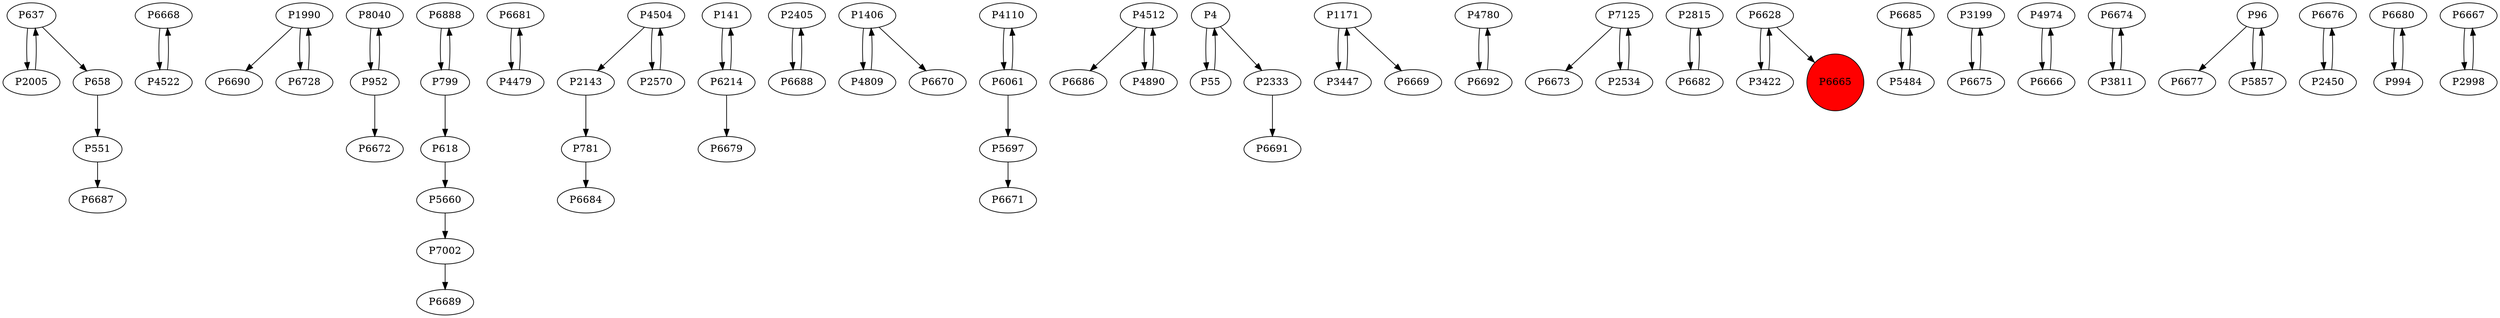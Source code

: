 digraph {
	P637 -> P2005
	P6668 -> P4522
	P1990 -> P6690
	P8040 -> P952
	P6888 -> P799
	P6681 -> P4479
	P618 -> P5660
	P2143 -> P781
	P141 -> P6214
	P2405 -> P6688
	P1406 -> P4809
	P4110 -> P6061
	P1406 -> P6670
	P4512 -> P6686
	P4 -> P55
	P1171 -> P3447
	P4780 -> P6692
	P4522 -> P6668
	P6688 -> P2405
	P781 -> P6684
	P658 -> P551
	P1990 -> P6728
	P551 -> P6687
	P7125 -> P6673
	P6728 -> P1990
	P2815 -> P6682
	P6628 -> P3422
	P6685 -> P5484
	P3199 -> P6675
	P4974 -> P6666
	P6628 -> P6665
	P4504 -> P2143
	P6674 -> P3811
	P4504 -> P2570
	P96 -> P6677
	P799 -> P618
	P637 -> P658
	P96 -> P5857
	P6692 -> P4780
	P6676 -> P2450
	P3447 -> P1171
	P55 -> P4
	P799 -> P6888
	P6680 -> P994
	P5484 -> P6685
	P5660 -> P7002
	P4512 -> P4890
	P2450 -> P6676
	P4479 -> P6681
	P4 -> P2333
	P994 -> P6680
	P4809 -> P1406
	P7002 -> P6689
	P952 -> P8040
	P2333 -> P6691
	P1171 -> P6669
	P2005 -> P637
	P2534 -> P7125
	P3811 -> P6674
	P6061 -> P4110
	P6682 -> P2815
	P6667 -> P2998
	P2998 -> P6667
	P3422 -> P6628
	P5697 -> P6671
	P6061 -> P5697
	P6214 -> P6679
	P6214 -> P141
	P6675 -> P3199
	P7125 -> P2534
	P6666 -> P4974
	P5857 -> P96
	P2570 -> P4504
	P952 -> P6672
	P4890 -> P4512
	P6665 [shape=circle]
	P6665 [style=filled]
	P6665 [fillcolor=red]
}